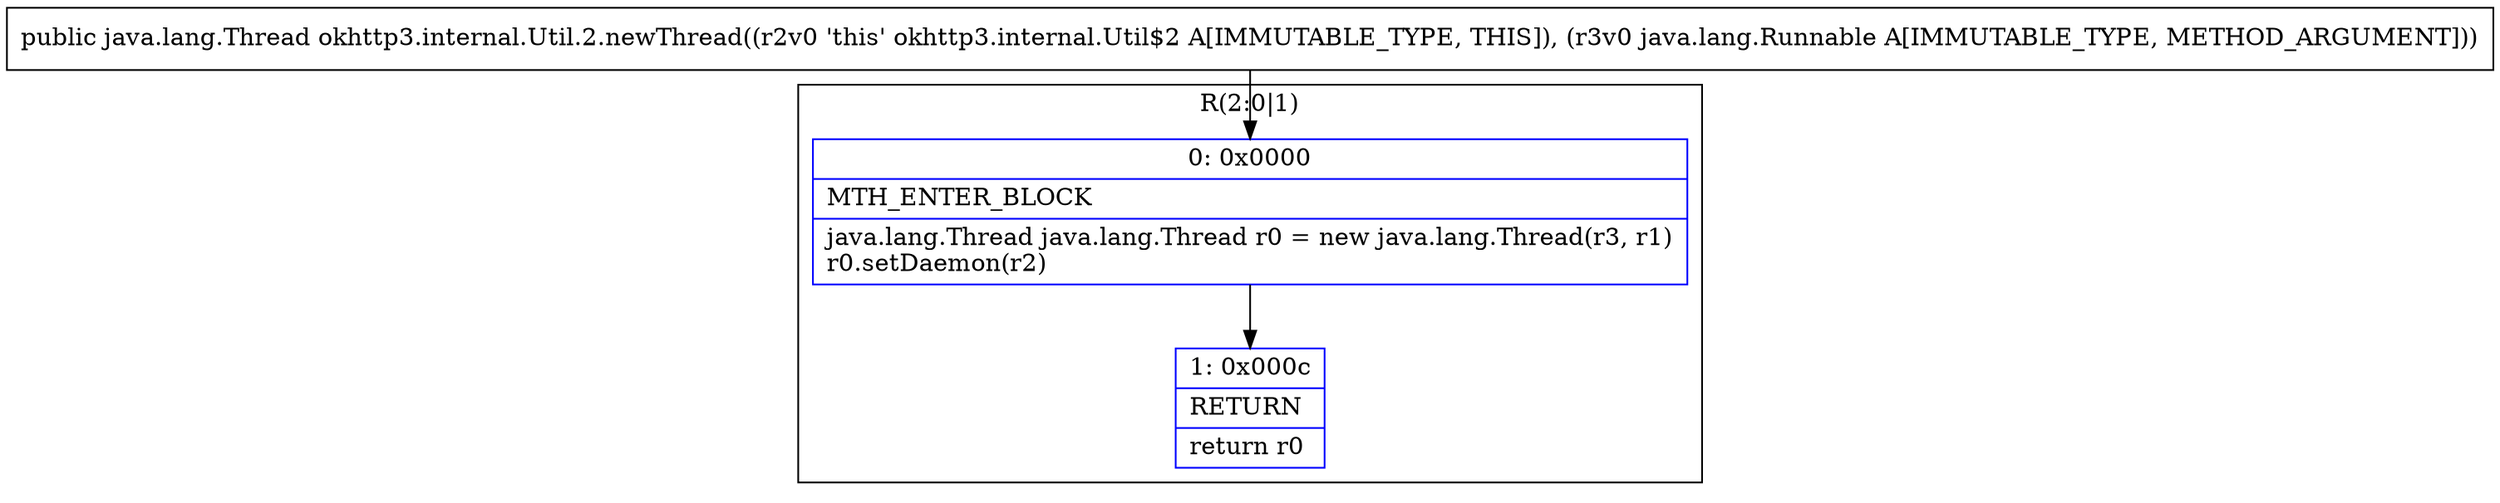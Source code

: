 digraph "CFG forokhttp3.internal.Util.2.newThread(Ljava\/lang\/Runnable;)Ljava\/lang\/Thread;" {
subgraph cluster_Region_1519160600 {
label = "R(2:0|1)";
node [shape=record,color=blue];
Node_0 [shape=record,label="{0\:\ 0x0000|MTH_ENTER_BLOCK\l|java.lang.Thread java.lang.Thread r0 = new java.lang.Thread(r3, r1)\lr0.setDaemon(r2)\l}"];
Node_1 [shape=record,label="{1\:\ 0x000c|RETURN\l|return r0\l}"];
}
MethodNode[shape=record,label="{public java.lang.Thread okhttp3.internal.Util.2.newThread((r2v0 'this' okhttp3.internal.Util$2 A[IMMUTABLE_TYPE, THIS]), (r3v0 java.lang.Runnable A[IMMUTABLE_TYPE, METHOD_ARGUMENT])) }"];
MethodNode -> Node_0;
Node_0 -> Node_1;
}

